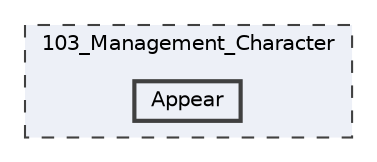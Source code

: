digraph "103_Management_Character/Appear"
{
 // LATEX_PDF_SIZE
  bgcolor="transparent";
  edge [fontname=Helvetica,fontsize=10,labelfontname=Helvetica,labelfontsize=10];
  node [fontname=Helvetica,fontsize=10,shape=box,height=0.2,width=0.4];
  compound=true
  subgraph clusterdir_d1bb76d359c362a55a401c527b0a36f1 {
    graph [ bgcolor="#edf0f7", pencolor="grey25", label="103_Management_Character", fontname=Helvetica,fontsize=10 style="filled,dashed", URL="dir_d1bb76d359c362a55a401c527b0a36f1.html",tooltip=""]
  dir_28472a03899a8334500a48b433765aa1 [label="Appear", fillcolor="#edf0f7", color="grey25", style="filled,bold", URL="dir_28472a03899a8334500a48b433765aa1.html",tooltip=""];
  }
}

